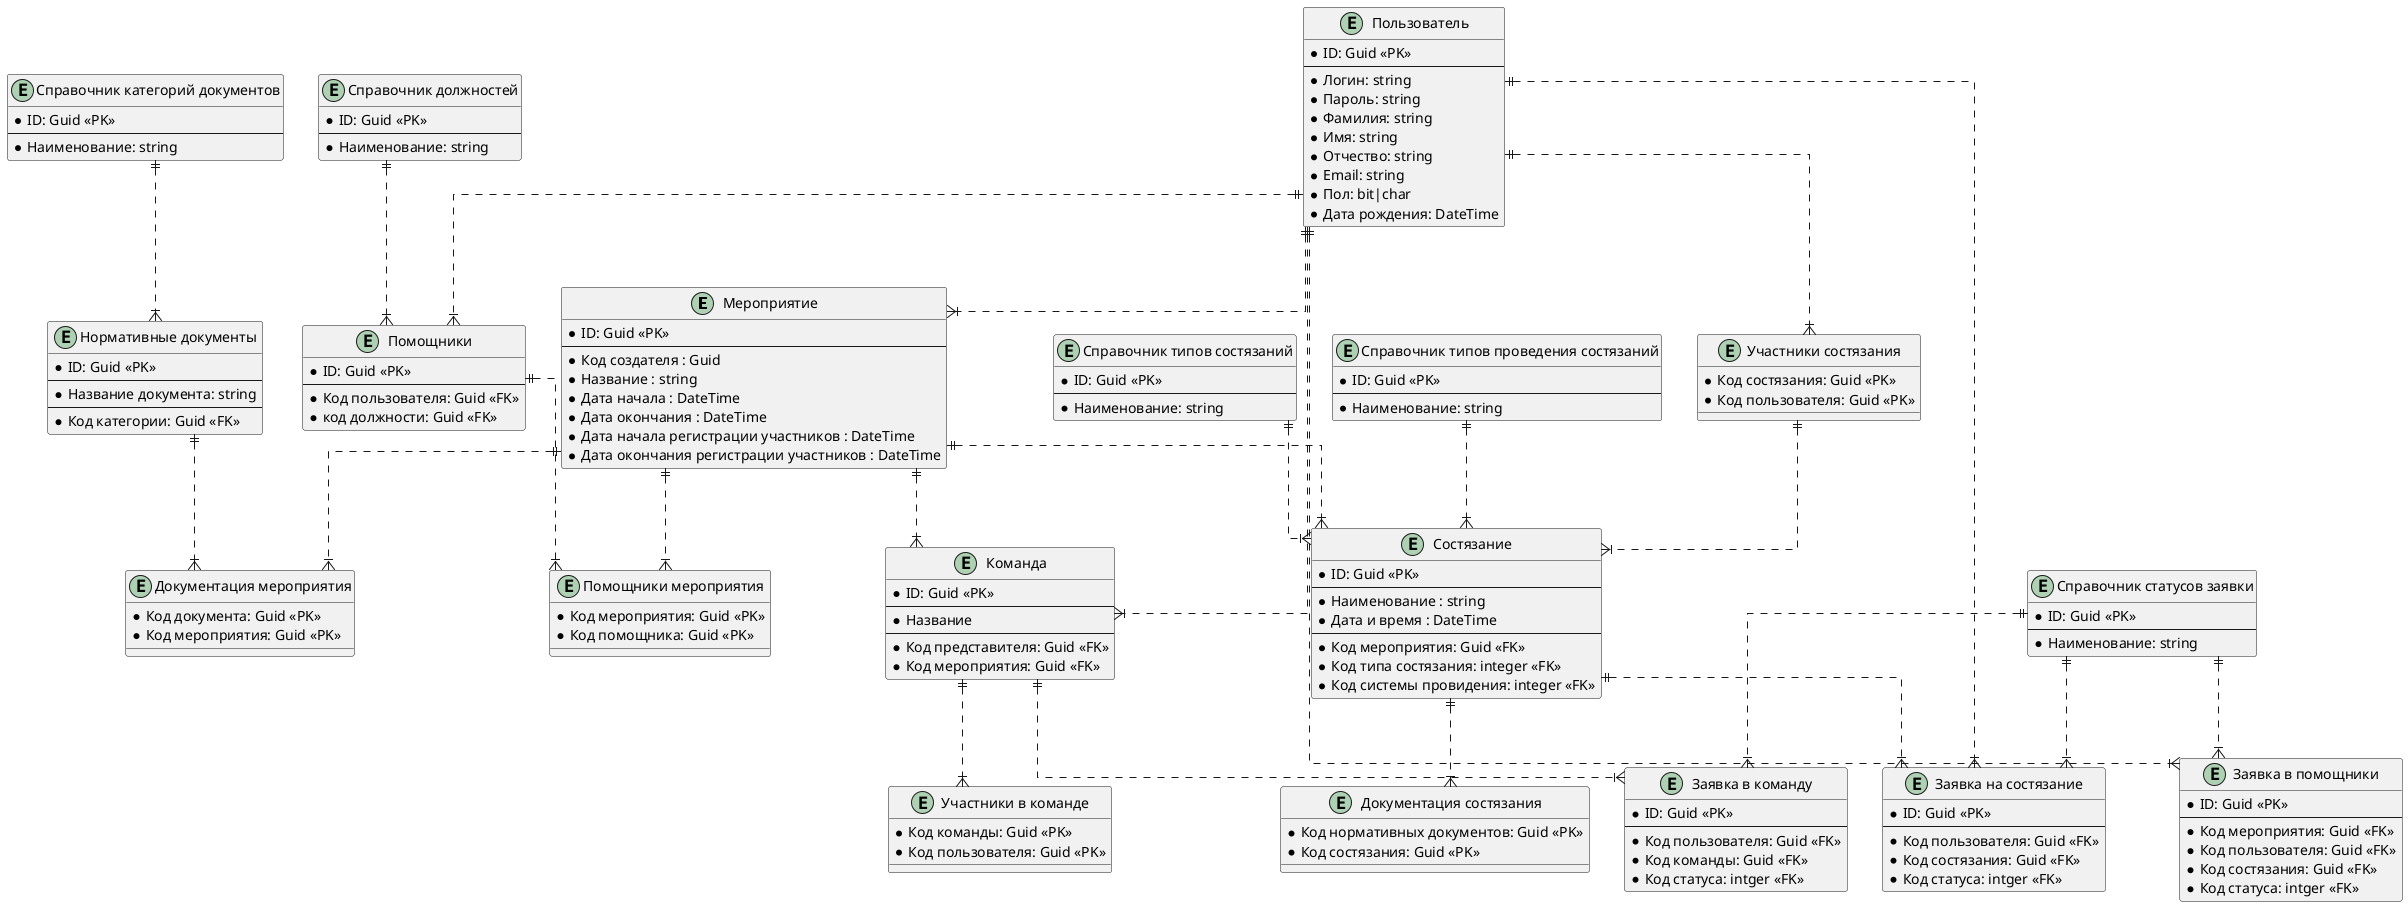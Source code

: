 @startuml
skinparam linetype ortho

entity "Мероприятие" as event
{
*ID: Guid <<PK>>
--
*Код создателя : Guid
*Название : string
*Дата начала : DateTime
*Дата окончания : DateTime
*Дата начала регистрации участников : DateTime
*Дата окончания регистрации участников : DateTime
}

entity "Документация мероприятия" as docEvent
{
    *Код документа: Guid <<PK>>
    *Код мероприятия: Guid <<PK>>
}

entity "Нормативные документы" as doc
{
*ID: Guid <<PK>>
--
*Название документа: string
--
*Код категории: Guid <<FK>>
}

entity "Справочник категорий документов" as docCategorySPR
{
*ID: Guid <<PK>>
--
*Наименование: string
}

entity "Помощники мероприятия" as eventAssistants
{
*Код мероприятия: Guid <<PK>>
*Код помощника: Guid <<PK>>
}

entity "Помощники" as assistants
{
*ID: Guid <<PK>>
--
*Код пользователя: Guid <<FK>>
*код должности: Guid <<FK>>
}

entity "Справочник должностей" as jobSPR
{
*ID: Guid <<PK>>
--
*Наименование: string
}

entity "Пользователь" as user
{
*ID: Guid <<PK>>
--
*Логин: string
*Пароль: string
*Фамилия: string
*Имя: string
*Отчество: string
*Email: string
*Пол: bit|char
*Дата рождения: DateTime
}

entity "Состязание" as competition
{
*ID: Guid <<PK>>
--
*Наименование : string
*Дата и время : DateTime
--
*Код мероприятия: Guid <<FK>>
*Код типа состязания: integer <<FK>>
*Код системы провидения: integer <<FK>>
}

entity "Документация состязания" as docCompetition
{
*Код нормативных документов: Guid <<PK>>
*Код состязания: Guid <<PK>>
}

entity "Участники состязания" as userCompetition
{
*Код состязания: Guid <<PK>>
*Код пользователя: Guid <<PK>>
}

entity "Справочник типов состязаний" as typesOfCompetitions
{
*ID: Guid <<PK>>
--
*Наименование: string
}

entity "Справочник типов проведения состязаний" as typeOfConduct
{
*ID: Guid <<PK>>
--
*Наименование: string
}

entity "Заявка на состязание" as competitionApplication
{
*ID: Guid <<PK>>
--
*Код пользователя: Guid <<FK>>
*Код состязания: Guid <<FK>>
*Код статуса: intger <<FK>>
}

entity "Заявка в помощники" as assistentApplication
{
*ID: Guid <<PK>>
--
*Код мероприятия: Guid <<FK>>
*Код пользователя: Guid <<FK>>
*Код состязания: Guid <<FK>>
*Код статуса: intger <<FK>>
}

entity "Заявка в команду" as teamApplication
{
*ID: Guid <<PK>>
--
*Код пользователя: Guid <<FK>>
*Код команды: Guid <<FK>>
*Код статуса: intger <<FK>>
}

entity "Справочник статусов заявки" as statusesSPR
{
*ID: Guid <<PK>>
--
*Наименование: string
}

entity "Команда" as team
{
*ID: Guid <<PK>>
--
*Название
--
*Код представителя: Guid <<FK>>
*Код мероприятия: Guid <<FK>>
}

entity "Участники в команде" as teamUser
{
*Код команды: Guid <<PK>>
*Код пользователя: Guid <<PK>>
}

docCategorySPR ||..|{ doc
doc ||..|{ docEvent

event ||..|{ docEvent
event ||..|{ eventAssistants
event ||..|{ team
event ||..|{ competition

assistants ||..|{ eventAssistants
jobSPR ||..|{ assistants

competition ||..|{ docCompetition
competition ||..|{ competitionApplication

userCompetition ||..|{ competition
typeOfConduct ||..|{ competition
typesOfCompetitions ||..|{ competition

statusesSPR ||..|{ competitionApplication
statusesSPR ||..|{ assistentApplication
statusesSPR ||..|{ teamApplication

team ||..|{ teamUser
team ||..|{ teamApplication
user ||..|{ event
user ||..|{ assistants
user ||..|{ userCompetition
user ||..|{ competitionApplication
user ||..|{ assistentApplication
user ||..|{ team



@enduml